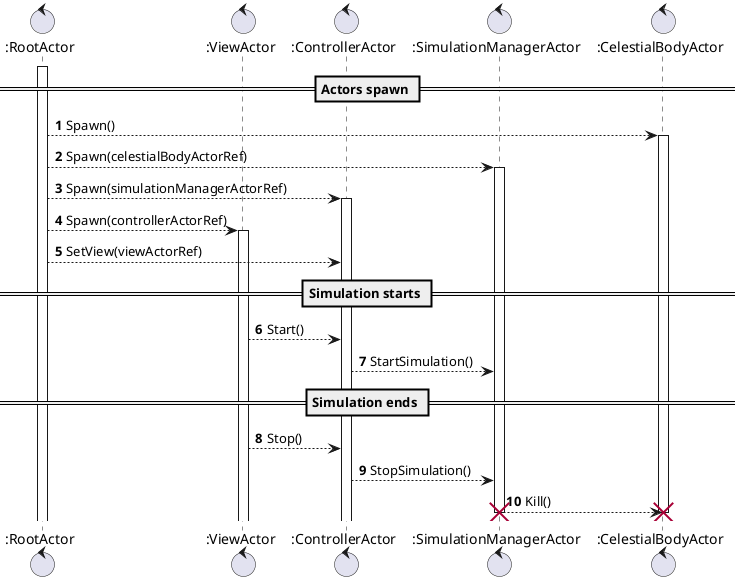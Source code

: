 @startuml
autonumber

control ":RootActor" as root
control ":ViewActor" as view
control ":ControllerActor" as controller
control ":SimulationManagerActor" as simulationManager
control ":CelestialBodyActor" as celestialBody

activate root

== Actors spawn ==
root --> celestialBody: Spawn()
activate celestialBody
root --> simulationManager: Spawn(celestialBodyActorRef)
activate simulationManager
root --> controller: Spawn(simulationManagerActorRef)
activate controller
root --> view: Spawn(controllerActorRef)
activate view
root --> controller: SetView(viewActorRef)

== Simulation starts ==
view --> controller: Start()
controller --> simulationManager: StartSimulation()

== Simulation ends ==
view --> controller: Stop()
controller --> simulationManager: StopSimulation()
simulationManager --> celestialBody: Kill()
destroy simulationManager
destroy celestialBody

@enduml